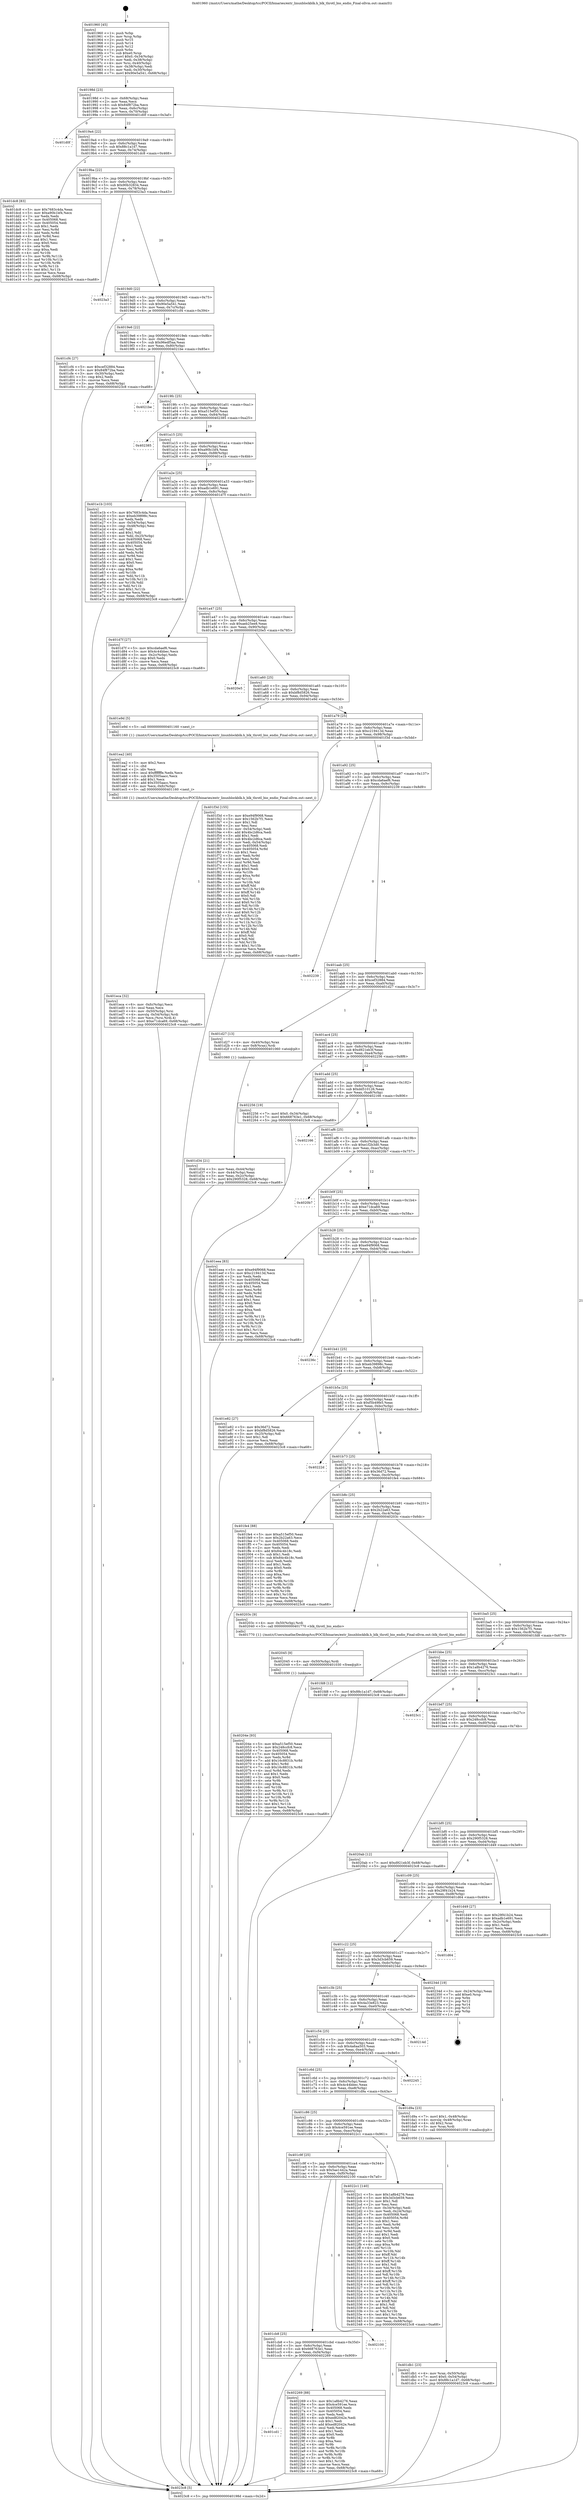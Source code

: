 digraph "0x401960" {
  label = "0x401960 (/mnt/c/Users/mathe/Desktop/tcc/POCII/binaries/extr_linuxblockblk.h_blk_throtl_bio_endio_Final-ollvm.out::main(0))"
  labelloc = "t"
  node[shape=record]

  Entry [label="",width=0.3,height=0.3,shape=circle,fillcolor=black,style=filled]
  "0x40198d" [label="{
     0x40198d [23]\l
     | [instrs]\l
     &nbsp;&nbsp;0x40198d \<+3\>: mov -0x68(%rbp),%eax\l
     &nbsp;&nbsp;0x401990 \<+2\>: mov %eax,%ecx\l
     &nbsp;&nbsp;0x401992 \<+6\>: sub $0x84f872ba,%ecx\l
     &nbsp;&nbsp;0x401998 \<+3\>: mov %eax,-0x6c(%rbp)\l
     &nbsp;&nbsp;0x40199b \<+3\>: mov %ecx,-0x70(%rbp)\l
     &nbsp;&nbsp;0x40199e \<+6\>: je 0000000000401d0f \<main+0x3af\>\l
  }"]
  "0x401d0f" [label="{
     0x401d0f\l
  }", style=dashed]
  "0x4019a4" [label="{
     0x4019a4 [22]\l
     | [instrs]\l
     &nbsp;&nbsp;0x4019a4 \<+5\>: jmp 00000000004019a9 \<main+0x49\>\l
     &nbsp;&nbsp;0x4019a9 \<+3\>: mov -0x6c(%rbp),%eax\l
     &nbsp;&nbsp;0x4019ac \<+5\>: sub $0x88c1a1d7,%eax\l
     &nbsp;&nbsp;0x4019b1 \<+3\>: mov %eax,-0x74(%rbp)\l
     &nbsp;&nbsp;0x4019b4 \<+6\>: je 0000000000401dc8 \<main+0x468\>\l
  }"]
  Exit [label="",width=0.3,height=0.3,shape=circle,fillcolor=black,style=filled,peripheries=2]
  "0x401dc8" [label="{
     0x401dc8 [83]\l
     | [instrs]\l
     &nbsp;&nbsp;0x401dc8 \<+5\>: mov $0x7683c4da,%eax\l
     &nbsp;&nbsp;0x401dcd \<+5\>: mov $0xa90b1bf4,%ecx\l
     &nbsp;&nbsp;0x401dd2 \<+2\>: xor %edx,%edx\l
     &nbsp;&nbsp;0x401dd4 \<+7\>: mov 0x405068,%esi\l
     &nbsp;&nbsp;0x401ddb \<+7\>: mov 0x405054,%edi\l
     &nbsp;&nbsp;0x401de2 \<+3\>: sub $0x1,%edx\l
     &nbsp;&nbsp;0x401de5 \<+3\>: mov %esi,%r8d\l
     &nbsp;&nbsp;0x401de8 \<+3\>: add %edx,%r8d\l
     &nbsp;&nbsp;0x401deb \<+4\>: imul %r8d,%esi\l
     &nbsp;&nbsp;0x401def \<+3\>: and $0x1,%esi\l
     &nbsp;&nbsp;0x401df2 \<+3\>: cmp $0x0,%esi\l
     &nbsp;&nbsp;0x401df5 \<+4\>: sete %r9b\l
     &nbsp;&nbsp;0x401df9 \<+3\>: cmp $0xa,%edi\l
     &nbsp;&nbsp;0x401dfc \<+4\>: setl %r10b\l
     &nbsp;&nbsp;0x401e00 \<+3\>: mov %r9b,%r11b\l
     &nbsp;&nbsp;0x401e03 \<+3\>: and %r10b,%r11b\l
     &nbsp;&nbsp;0x401e06 \<+3\>: xor %r10b,%r9b\l
     &nbsp;&nbsp;0x401e09 \<+3\>: or %r9b,%r11b\l
     &nbsp;&nbsp;0x401e0c \<+4\>: test $0x1,%r11b\l
     &nbsp;&nbsp;0x401e10 \<+3\>: cmovne %ecx,%eax\l
     &nbsp;&nbsp;0x401e13 \<+3\>: mov %eax,-0x68(%rbp)\l
     &nbsp;&nbsp;0x401e16 \<+5\>: jmp 00000000004023c8 \<main+0xa68\>\l
  }"]
  "0x4019ba" [label="{
     0x4019ba [22]\l
     | [instrs]\l
     &nbsp;&nbsp;0x4019ba \<+5\>: jmp 00000000004019bf \<main+0x5f\>\l
     &nbsp;&nbsp;0x4019bf \<+3\>: mov -0x6c(%rbp),%eax\l
     &nbsp;&nbsp;0x4019c2 \<+5\>: sub $0x90b32834,%eax\l
     &nbsp;&nbsp;0x4019c7 \<+3\>: mov %eax,-0x78(%rbp)\l
     &nbsp;&nbsp;0x4019ca \<+6\>: je 00000000004023a3 \<main+0xa43\>\l
  }"]
  "0x401cd1" [label="{
     0x401cd1\l
  }", style=dashed]
  "0x4023a3" [label="{
     0x4023a3\l
  }", style=dashed]
  "0x4019d0" [label="{
     0x4019d0 [22]\l
     | [instrs]\l
     &nbsp;&nbsp;0x4019d0 \<+5\>: jmp 00000000004019d5 \<main+0x75\>\l
     &nbsp;&nbsp;0x4019d5 \<+3\>: mov -0x6c(%rbp),%eax\l
     &nbsp;&nbsp;0x4019d8 \<+5\>: sub $0x90e5a541,%eax\l
     &nbsp;&nbsp;0x4019dd \<+3\>: mov %eax,-0x7c(%rbp)\l
     &nbsp;&nbsp;0x4019e0 \<+6\>: je 0000000000401cf4 \<main+0x394\>\l
  }"]
  "0x402269" [label="{
     0x402269 [88]\l
     | [instrs]\l
     &nbsp;&nbsp;0x402269 \<+5\>: mov $0x1a8b4276,%eax\l
     &nbsp;&nbsp;0x40226e \<+5\>: mov $0x4ce591ee,%ecx\l
     &nbsp;&nbsp;0x402273 \<+7\>: mov 0x405068,%edx\l
     &nbsp;&nbsp;0x40227a \<+7\>: mov 0x405054,%esi\l
     &nbsp;&nbsp;0x402281 \<+2\>: mov %edx,%edi\l
     &nbsp;&nbsp;0x402283 \<+6\>: sub $0xed82042e,%edi\l
     &nbsp;&nbsp;0x402289 \<+3\>: sub $0x1,%edi\l
     &nbsp;&nbsp;0x40228c \<+6\>: add $0xed82042e,%edi\l
     &nbsp;&nbsp;0x402292 \<+3\>: imul %edi,%edx\l
     &nbsp;&nbsp;0x402295 \<+3\>: and $0x1,%edx\l
     &nbsp;&nbsp;0x402298 \<+3\>: cmp $0x0,%edx\l
     &nbsp;&nbsp;0x40229b \<+4\>: sete %r8b\l
     &nbsp;&nbsp;0x40229f \<+3\>: cmp $0xa,%esi\l
     &nbsp;&nbsp;0x4022a2 \<+4\>: setl %r9b\l
     &nbsp;&nbsp;0x4022a6 \<+3\>: mov %r8b,%r10b\l
     &nbsp;&nbsp;0x4022a9 \<+3\>: and %r9b,%r10b\l
     &nbsp;&nbsp;0x4022ac \<+3\>: xor %r9b,%r8b\l
     &nbsp;&nbsp;0x4022af \<+3\>: or %r8b,%r10b\l
     &nbsp;&nbsp;0x4022b2 \<+4\>: test $0x1,%r10b\l
     &nbsp;&nbsp;0x4022b6 \<+3\>: cmovne %ecx,%eax\l
     &nbsp;&nbsp;0x4022b9 \<+3\>: mov %eax,-0x68(%rbp)\l
     &nbsp;&nbsp;0x4022bc \<+5\>: jmp 00000000004023c8 \<main+0xa68\>\l
  }"]
  "0x401cf4" [label="{
     0x401cf4 [27]\l
     | [instrs]\l
     &nbsp;&nbsp;0x401cf4 \<+5\>: mov $0xcef32884,%eax\l
     &nbsp;&nbsp;0x401cf9 \<+5\>: mov $0x84f872ba,%ecx\l
     &nbsp;&nbsp;0x401cfe \<+3\>: mov -0x30(%rbp),%edx\l
     &nbsp;&nbsp;0x401d01 \<+3\>: cmp $0x2,%edx\l
     &nbsp;&nbsp;0x401d04 \<+3\>: cmovne %ecx,%eax\l
     &nbsp;&nbsp;0x401d07 \<+3\>: mov %eax,-0x68(%rbp)\l
     &nbsp;&nbsp;0x401d0a \<+5\>: jmp 00000000004023c8 \<main+0xa68\>\l
  }"]
  "0x4019e6" [label="{
     0x4019e6 [22]\l
     | [instrs]\l
     &nbsp;&nbsp;0x4019e6 \<+5\>: jmp 00000000004019eb \<main+0x8b\>\l
     &nbsp;&nbsp;0x4019eb \<+3\>: mov -0x6c(%rbp),%eax\l
     &nbsp;&nbsp;0x4019ee \<+5\>: sub $0x96edf5aa,%eax\l
     &nbsp;&nbsp;0x4019f3 \<+3\>: mov %eax,-0x80(%rbp)\l
     &nbsp;&nbsp;0x4019f6 \<+6\>: je 00000000004021be \<main+0x85e\>\l
  }"]
  "0x4023c8" [label="{
     0x4023c8 [5]\l
     | [instrs]\l
     &nbsp;&nbsp;0x4023c8 \<+5\>: jmp 000000000040198d \<main+0x2d\>\l
  }"]
  "0x401960" [label="{
     0x401960 [45]\l
     | [instrs]\l
     &nbsp;&nbsp;0x401960 \<+1\>: push %rbp\l
     &nbsp;&nbsp;0x401961 \<+3\>: mov %rsp,%rbp\l
     &nbsp;&nbsp;0x401964 \<+2\>: push %r15\l
     &nbsp;&nbsp;0x401966 \<+2\>: push %r14\l
     &nbsp;&nbsp;0x401968 \<+2\>: push %r12\l
     &nbsp;&nbsp;0x40196a \<+1\>: push %rbx\l
     &nbsp;&nbsp;0x40196b \<+7\>: sub $0xe0,%rsp\l
     &nbsp;&nbsp;0x401972 \<+7\>: movl $0x0,-0x34(%rbp)\l
     &nbsp;&nbsp;0x401979 \<+3\>: mov %edi,-0x38(%rbp)\l
     &nbsp;&nbsp;0x40197c \<+4\>: mov %rsi,-0x40(%rbp)\l
     &nbsp;&nbsp;0x401980 \<+3\>: mov -0x38(%rbp),%edi\l
     &nbsp;&nbsp;0x401983 \<+3\>: mov %edi,-0x30(%rbp)\l
     &nbsp;&nbsp;0x401986 \<+7\>: movl $0x90e5a541,-0x68(%rbp)\l
  }"]
  "0x401cb8" [label="{
     0x401cb8 [25]\l
     | [instrs]\l
     &nbsp;&nbsp;0x401cb8 \<+5\>: jmp 0000000000401cbd \<main+0x35d\>\l
     &nbsp;&nbsp;0x401cbd \<+3\>: mov -0x6c(%rbp),%eax\l
     &nbsp;&nbsp;0x401cc0 \<+5\>: sub $0x668763e1,%eax\l
     &nbsp;&nbsp;0x401cc5 \<+6\>: mov %eax,-0xf4(%rbp)\l
     &nbsp;&nbsp;0x401ccb \<+6\>: je 0000000000402269 \<main+0x909\>\l
  }"]
  "0x4021be" [label="{
     0x4021be\l
  }", style=dashed]
  "0x4019fc" [label="{
     0x4019fc [25]\l
     | [instrs]\l
     &nbsp;&nbsp;0x4019fc \<+5\>: jmp 0000000000401a01 \<main+0xa1\>\l
     &nbsp;&nbsp;0x401a01 \<+3\>: mov -0x6c(%rbp),%eax\l
     &nbsp;&nbsp;0x401a04 \<+5\>: sub $0xa515ef50,%eax\l
     &nbsp;&nbsp;0x401a09 \<+6\>: mov %eax,-0x84(%rbp)\l
     &nbsp;&nbsp;0x401a0f \<+6\>: je 0000000000402385 \<main+0xa25\>\l
  }"]
  "0x402100" [label="{
     0x402100\l
  }", style=dashed]
  "0x402385" [label="{
     0x402385\l
  }", style=dashed]
  "0x401a15" [label="{
     0x401a15 [25]\l
     | [instrs]\l
     &nbsp;&nbsp;0x401a15 \<+5\>: jmp 0000000000401a1a \<main+0xba\>\l
     &nbsp;&nbsp;0x401a1a \<+3\>: mov -0x6c(%rbp),%eax\l
     &nbsp;&nbsp;0x401a1d \<+5\>: sub $0xa90b1bf4,%eax\l
     &nbsp;&nbsp;0x401a22 \<+6\>: mov %eax,-0x88(%rbp)\l
     &nbsp;&nbsp;0x401a28 \<+6\>: je 0000000000401e1b \<main+0x4bb\>\l
  }"]
  "0x401c9f" [label="{
     0x401c9f [25]\l
     | [instrs]\l
     &nbsp;&nbsp;0x401c9f \<+5\>: jmp 0000000000401ca4 \<main+0x344\>\l
     &nbsp;&nbsp;0x401ca4 \<+3\>: mov -0x6c(%rbp),%eax\l
     &nbsp;&nbsp;0x401ca7 \<+5\>: sub $0x5ae1442a,%eax\l
     &nbsp;&nbsp;0x401cac \<+6\>: mov %eax,-0xf0(%rbp)\l
     &nbsp;&nbsp;0x401cb2 \<+6\>: je 0000000000402100 \<main+0x7a0\>\l
  }"]
  "0x401e1b" [label="{
     0x401e1b [103]\l
     | [instrs]\l
     &nbsp;&nbsp;0x401e1b \<+5\>: mov $0x7683c4da,%eax\l
     &nbsp;&nbsp;0x401e20 \<+5\>: mov $0xeb39898c,%ecx\l
     &nbsp;&nbsp;0x401e25 \<+2\>: xor %edx,%edx\l
     &nbsp;&nbsp;0x401e27 \<+3\>: mov -0x54(%rbp),%esi\l
     &nbsp;&nbsp;0x401e2a \<+3\>: cmp -0x48(%rbp),%esi\l
     &nbsp;&nbsp;0x401e2d \<+4\>: setl %dil\l
     &nbsp;&nbsp;0x401e31 \<+4\>: and $0x1,%dil\l
     &nbsp;&nbsp;0x401e35 \<+4\>: mov %dil,-0x25(%rbp)\l
     &nbsp;&nbsp;0x401e39 \<+7\>: mov 0x405068,%esi\l
     &nbsp;&nbsp;0x401e40 \<+8\>: mov 0x405054,%r8d\l
     &nbsp;&nbsp;0x401e48 \<+3\>: sub $0x1,%edx\l
     &nbsp;&nbsp;0x401e4b \<+3\>: mov %esi,%r9d\l
     &nbsp;&nbsp;0x401e4e \<+3\>: add %edx,%r9d\l
     &nbsp;&nbsp;0x401e51 \<+4\>: imul %r9d,%esi\l
     &nbsp;&nbsp;0x401e55 \<+3\>: and $0x1,%esi\l
     &nbsp;&nbsp;0x401e58 \<+3\>: cmp $0x0,%esi\l
     &nbsp;&nbsp;0x401e5b \<+4\>: sete %dil\l
     &nbsp;&nbsp;0x401e5f \<+4\>: cmp $0xa,%r8d\l
     &nbsp;&nbsp;0x401e63 \<+4\>: setl %r10b\l
     &nbsp;&nbsp;0x401e67 \<+3\>: mov %dil,%r11b\l
     &nbsp;&nbsp;0x401e6a \<+3\>: and %r10b,%r11b\l
     &nbsp;&nbsp;0x401e6d \<+3\>: xor %r10b,%dil\l
     &nbsp;&nbsp;0x401e70 \<+3\>: or %dil,%r11b\l
     &nbsp;&nbsp;0x401e73 \<+4\>: test $0x1,%r11b\l
     &nbsp;&nbsp;0x401e77 \<+3\>: cmovne %ecx,%eax\l
     &nbsp;&nbsp;0x401e7a \<+3\>: mov %eax,-0x68(%rbp)\l
     &nbsp;&nbsp;0x401e7d \<+5\>: jmp 00000000004023c8 \<main+0xa68\>\l
  }"]
  "0x401a2e" [label="{
     0x401a2e [25]\l
     | [instrs]\l
     &nbsp;&nbsp;0x401a2e \<+5\>: jmp 0000000000401a33 \<main+0xd3\>\l
     &nbsp;&nbsp;0x401a33 \<+3\>: mov -0x6c(%rbp),%eax\l
     &nbsp;&nbsp;0x401a36 \<+5\>: sub $0xadb1e691,%eax\l
     &nbsp;&nbsp;0x401a3b \<+6\>: mov %eax,-0x8c(%rbp)\l
     &nbsp;&nbsp;0x401a41 \<+6\>: je 0000000000401d7f \<main+0x41f\>\l
  }"]
  "0x4022c1" [label="{
     0x4022c1 [140]\l
     | [instrs]\l
     &nbsp;&nbsp;0x4022c1 \<+5\>: mov $0x1a8b4276,%eax\l
     &nbsp;&nbsp;0x4022c6 \<+5\>: mov $0x3d3cb659,%ecx\l
     &nbsp;&nbsp;0x4022cb \<+2\>: mov $0x1,%dl\l
     &nbsp;&nbsp;0x4022cd \<+2\>: xor %esi,%esi\l
     &nbsp;&nbsp;0x4022cf \<+3\>: mov -0x34(%rbp),%edi\l
     &nbsp;&nbsp;0x4022d2 \<+3\>: mov %edi,-0x24(%rbp)\l
     &nbsp;&nbsp;0x4022d5 \<+7\>: mov 0x405068,%edi\l
     &nbsp;&nbsp;0x4022dc \<+8\>: mov 0x405054,%r8d\l
     &nbsp;&nbsp;0x4022e4 \<+3\>: sub $0x1,%esi\l
     &nbsp;&nbsp;0x4022e7 \<+3\>: mov %edi,%r9d\l
     &nbsp;&nbsp;0x4022ea \<+3\>: add %esi,%r9d\l
     &nbsp;&nbsp;0x4022ed \<+4\>: imul %r9d,%edi\l
     &nbsp;&nbsp;0x4022f1 \<+3\>: and $0x1,%edi\l
     &nbsp;&nbsp;0x4022f4 \<+3\>: cmp $0x0,%edi\l
     &nbsp;&nbsp;0x4022f7 \<+4\>: sete %r10b\l
     &nbsp;&nbsp;0x4022fb \<+4\>: cmp $0xa,%r8d\l
     &nbsp;&nbsp;0x4022ff \<+4\>: setl %r11b\l
     &nbsp;&nbsp;0x402303 \<+3\>: mov %r10b,%bl\l
     &nbsp;&nbsp;0x402306 \<+3\>: xor $0xff,%bl\l
     &nbsp;&nbsp;0x402309 \<+3\>: mov %r11b,%r14b\l
     &nbsp;&nbsp;0x40230c \<+4\>: xor $0xff,%r14b\l
     &nbsp;&nbsp;0x402310 \<+3\>: xor $0x1,%dl\l
     &nbsp;&nbsp;0x402313 \<+3\>: mov %bl,%r15b\l
     &nbsp;&nbsp;0x402316 \<+4\>: and $0xff,%r15b\l
     &nbsp;&nbsp;0x40231a \<+3\>: and %dl,%r10b\l
     &nbsp;&nbsp;0x40231d \<+3\>: mov %r14b,%r12b\l
     &nbsp;&nbsp;0x402320 \<+4\>: and $0xff,%r12b\l
     &nbsp;&nbsp;0x402324 \<+3\>: and %dl,%r11b\l
     &nbsp;&nbsp;0x402327 \<+3\>: or %r10b,%r15b\l
     &nbsp;&nbsp;0x40232a \<+3\>: or %r11b,%r12b\l
     &nbsp;&nbsp;0x40232d \<+3\>: xor %r12b,%r15b\l
     &nbsp;&nbsp;0x402330 \<+3\>: or %r14b,%bl\l
     &nbsp;&nbsp;0x402333 \<+3\>: xor $0xff,%bl\l
     &nbsp;&nbsp;0x402336 \<+3\>: or $0x1,%dl\l
     &nbsp;&nbsp;0x402339 \<+2\>: and %dl,%bl\l
     &nbsp;&nbsp;0x40233b \<+3\>: or %bl,%r15b\l
     &nbsp;&nbsp;0x40233e \<+4\>: test $0x1,%r15b\l
     &nbsp;&nbsp;0x402342 \<+3\>: cmovne %ecx,%eax\l
     &nbsp;&nbsp;0x402345 \<+3\>: mov %eax,-0x68(%rbp)\l
     &nbsp;&nbsp;0x402348 \<+5\>: jmp 00000000004023c8 \<main+0xa68\>\l
  }"]
  "0x401d7f" [label="{
     0x401d7f [27]\l
     | [instrs]\l
     &nbsp;&nbsp;0x401d7f \<+5\>: mov $0xcda6aef6,%eax\l
     &nbsp;&nbsp;0x401d84 \<+5\>: mov $0x4c44bbec,%ecx\l
     &nbsp;&nbsp;0x401d89 \<+3\>: mov -0x2c(%rbp),%edx\l
     &nbsp;&nbsp;0x401d8c \<+3\>: cmp $0x0,%edx\l
     &nbsp;&nbsp;0x401d8f \<+3\>: cmove %ecx,%eax\l
     &nbsp;&nbsp;0x401d92 \<+3\>: mov %eax,-0x68(%rbp)\l
     &nbsp;&nbsp;0x401d95 \<+5\>: jmp 00000000004023c8 \<main+0xa68\>\l
  }"]
  "0x401a47" [label="{
     0x401a47 [25]\l
     | [instrs]\l
     &nbsp;&nbsp;0x401a47 \<+5\>: jmp 0000000000401a4c \<main+0xec\>\l
     &nbsp;&nbsp;0x401a4c \<+3\>: mov -0x6c(%rbp),%eax\l
     &nbsp;&nbsp;0x401a4f \<+5\>: sub $0xaeb25ee8,%eax\l
     &nbsp;&nbsp;0x401a54 \<+6\>: mov %eax,-0x90(%rbp)\l
     &nbsp;&nbsp;0x401a5a \<+6\>: je 00000000004020e5 \<main+0x785\>\l
  }"]
  "0x40204e" [label="{
     0x40204e [93]\l
     | [instrs]\l
     &nbsp;&nbsp;0x40204e \<+5\>: mov $0xa515ef50,%eax\l
     &nbsp;&nbsp;0x402053 \<+5\>: mov $0x248ccfc8,%ecx\l
     &nbsp;&nbsp;0x402058 \<+7\>: mov 0x405068,%edx\l
     &nbsp;&nbsp;0x40205f \<+7\>: mov 0x405054,%esi\l
     &nbsp;&nbsp;0x402066 \<+3\>: mov %edx,%r8d\l
     &nbsp;&nbsp;0x402069 \<+7\>: add $0x16c8831b,%r8d\l
     &nbsp;&nbsp;0x402070 \<+4\>: sub $0x1,%r8d\l
     &nbsp;&nbsp;0x402074 \<+7\>: sub $0x16c8831b,%r8d\l
     &nbsp;&nbsp;0x40207b \<+4\>: imul %r8d,%edx\l
     &nbsp;&nbsp;0x40207f \<+3\>: and $0x1,%edx\l
     &nbsp;&nbsp;0x402082 \<+3\>: cmp $0x0,%edx\l
     &nbsp;&nbsp;0x402085 \<+4\>: sete %r9b\l
     &nbsp;&nbsp;0x402089 \<+3\>: cmp $0xa,%esi\l
     &nbsp;&nbsp;0x40208c \<+4\>: setl %r10b\l
     &nbsp;&nbsp;0x402090 \<+3\>: mov %r9b,%r11b\l
     &nbsp;&nbsp;0x402093 \<+3\>: and %r10b,%r11b\l
     &nbsp;&nbsp;0x402096 \<+3\>: xor %r10b,%r9b\l
     &nbsp;&nbsp;0x402099 \<+3\>: or %r9b,%r11b\l
     &nbsp;&nbsp;0x40209c \<+4\>: test $0x1,%r11b\l
     &nbsp;&nbsp;0x4020a0 \<+3\>: cmovne %ecx,%eax\l
     &nbsp;&nbsp;0x4020a3 \<+3\>: mov %eax,-0x68(%rbp)\l
     &nbsp;&nbsp;0x4020a6 \<+5\>: jmp 00000000004023c8 \<main+0xa68\>\l
  }"]
  "0x4020e5" [label="{
     0x4020e5\l
  }", style=dashed]
  "0x401a60" [label="{
     0x401a60 [25]\l
     | [instrs]\l
     &nbsp;&nbsp;0x401a60 \<+5\>: jmp 0000000000401a65 \<main+0x105\>\l
     &nbsp;&nbsp;0x401a65 \<+3\>: mov -0x6c(%rbp),%eax\l
     &nbsp;&nbsp;0x401a68 \<+5\>: sub $0xbf8d5826,%eax\l
     &nbsp;&nbsp;0x401a6d \<+6\>: mov %eax,-0x94(%rbp)\l
     &nbsp;&nbsp;0x401a73 \<+6\>: je 0000000000401e9d \<main+0x53d\>\l
  }"]
  "0x402045" [label="{
     0x402045 [9]\l
     | [instrs]\l
     &nbsp;&nbsp;0x402045 \<+4\>: mov -0x50(%rbp),%rdi\l
     &nbsp;&nbsp;0x402049 \<+5\>: call 0000000000401030 \<free@plt\>\l
     | [calls]\l
     &nbsp;&nbsp;0x401030 \{1\} (unknown)\l
  }"]
  "0x401e9d" [label="{
     0x401e9d [5]\l
     | [instrs]\l
     &nbsp;&nbsp;0x401e9d \<+5\>: call 0000000000401160 \<next_i\>\l
     | [calls]\l
     &nbsp;&nbsp;0x401160 \{1\} (/mnt/c/Users/mathe/Desktop/tcc/POCII/binaries/extr_linuxblockblk.h_blk_throtl_bio_endio_Final-ollvm.out::next_i)\l
  }"]
  "0x401a79" [label="{
     0x401a79 [25]\l
     | [instrs]\l
     &nbsp;&nbsp;0x401a79 \<+5\>: jmp 0000000000401a7e \<main+0x11e\>\l
     &nbsp;&nbsp;0x401a7e \<+3\>: mov -0x6c(%rbp),%eax\l
     &nbsp;&nbsp;0x401a81 \<+5\>: sub $0xc219413d,%eax\l
     &nbsp;&nbsp;0x401a86 \<+6\>: mov %eax,-0x98(%rbp)\l
     &nbsp;&nbsp;0x401a8c \<+6\>: je 0000000000401f3d \<main+0x5dd\>\l
  }"]
  "0x401eca" [label="{
     0x401eca [32]\l
     | [instrs]\l
     &nbsp;&nbsp;0x401eca \<+6\>: mov -0xfc(%rbp),%ecx\l
     &nbsp;&nbsp;0x401ed0 \<+3\>: imul %eax,%ecx\l
     &nbsp;&nbsp;0x401ed3 \<+4\>: mov -0x50(%rbp),%rsi\l
     &nbsp;&nbsp;0x401ed7 \<+4\>: movslq -0x54(%rbp),%rdi\l
     &nbsp;&nbsp;0x401edb \<+3\>: mov %ecx,(%rsi,%rdi,4)\l
     &nbsp;&nbsp;0x401ede \<+7\>: movl $0xe71dca69,-0x68(%rbp)\l
     &nbsp;&nbsp;0x401ee5 \<+5\>: jmp 00000000004023c8 \<main+0xa68\>\l
  }"]
  "0x401f3d" [label="{
     0x401f3d [155]\l
     | [instrs]\l
     &nbsp;&nbsp;0x401f3d \<+5\>: mov $0xe94f9068,%eax\l
     &nbsp;&nbsp;0x401f42 \<+5\>: mov $0x1562b7f1,%ecx\l
     &nbsp;&nbsp;0x401f47 \<+2\>: mov $0x1,%dl\l
     &nbsp;&nbsp;0x401f49 \<+2\>: xor %esi,%esi\l
     &nbsp;&nbsp;0x401f4b \<+3\>: mov -0x54(%rbp),%edi\l
     &nbsp;&nbsp;0x401f4e \<+6\>: add $0x4bc2d6ca,%edi\l
     &nbsp;&nbsp;0x401f54 \<+3\>: add $0x1,%edi\l
     &nbsp;&nbsp;0x401f57 \<+6\>: sub $0x4bc2d6ca,%edi\l
     &nbsp;&nbsp;0x401f5d \<+3\>: mov %edi,-0x54(%rbp)\l
     &nbsp;&nbsp;0x401f60 \<+7\>: mov 0x405068,%edi\l
     &nbsp;&nbsp;0x401f67 \<+8\>: mov 0x405054,%r8d\l
     &nbsp;&nbsp;0x401f6f \<+3\>: sub $0x1,%esi\l
     &nbsp;&nbsp;0x401f72 \<+3\>: mov %edi,%r9d\l
     &nbsp;&nbsp;0x401f75 \<+3\>: add %esi,%r9d\l
     &nbsp;&nbsp;0x401f78 \<+4\>: imul %r9d,%edi\l
     &nbsp;&nbsp;0x401f7c \<+3\>: and $0x1,%edi\l
     &nbsp;&nbsp;0x401f7f \<+3\>: cmp $0x0,%edi\l
     &nbsp;&nbsp;0x401f82 \<+4\>: sete %r10b\l
     &nbsp;&nbsp;0x401f86 \<+4\>: cmp $0xa,%r8d\l
     &nbsp;&nbsp;0x401f8a \<+4\>: setl %r11b\l
     &nbsp;&nbsp;0x401f8e \<+3\>: mov %r10b,%bl\l
     &nbsp;&nbsp;0x401f91 \<+3\>: xor $0xff,%bl\l
     &nbsp;&nbsp;0x401f94 \<+3\>: mov %r11b,%r14b\l
     &nbsp;&nbsp;0x401f97 \<+4\>: xor $0xff,%r14b\l
     &nbsp;&nbsp;0x401f9b \<+3\>: xor $0x0,%dl\l
     &nbsp;&nbsp;0x401f9e \<+3\>: mov %bl,%r15b\l
     &nbsp;&nbsp;0x401fa1 \<+4\>: and $0x0,%r15b\l
     &nbsp;&nbsp;0x401fa5 \<+3\>: and %dl,%r10b\l
     &nbsp;&nbsp;0x401fa8 \<+3\>: mov %r14b,%r12b\l
     &nbsp;&nbsp;0x401fab \<+4\>: and $0x0,%r12b\l
     &nbsp;&nbsp;0x401faf \<+3\>: and %dl,%r11b\l
     &nbsp;&nbsp;0x401fb2 \<+3\>: or %r10b,%r15b\l
     &nbsp;&nbsp;0x401fb5 \<+3\>: or %r11b,%r12b\l
     &nbsp;&nbsp;0x401fb8 \<+3\>: xor %r12b,%r15b\l
     &nbsp;&nbsp;0x401fbb \<+3\>: or %r14b,%bl\l
     &nbsp;&nbsp;0x401fbe \<+3\>: xor $0xff,%bl\l
     &nbsp;&nbsp;0x401fc1 \<+3\>: or $0x0,%dl\l
     &nbsp;&nbsp;0x401fc4 \<+2\>: and %dl,%bl\l
     &nbsp;&nbsp;0x401fc6 \<+3\>: or %bl,%r15b\l
     &nbsp;&nbsp;0x401fc9 \<+4\>: test $0x1,%r15b\l
     &nbsp;&nbsp;0x401fcd \<+3\>: cmovne %ecx,%eax\l
     &nbsp;&nbsp;0x401fd0 \<+3\>: mov %eax,-0x68(%rbp)\l
     &nbsp;&nbsp;0x401fd3 \<+5\>: jmp 00000000004023c8 \<main+0xa68\>\l
  }"]
  "0x401a92" [label="{
     0x401a92 [25]\l
     | [instrs]\l
     &nbsp;&nbsp;0x401a92 \<+5\>: jmp 0000000000401a97 \<main+0x137\>\l
     &nbsp;&nbsp;0x401a97 \<+3\>: mov -0x6c(%rbp),%eax\l
     &nbsp;&nbsp;0x401a9a \<+5\>: sub $0xcda6aef6,%eax\l
     &nbsp;&nbsp;0x401a9f \<+6\>: mov %eax,-0x9c(%rbp)\l
     &nbsp;&nbsp;0x401aa5 \<+6\>: je 0000000000402239 \<main+0x8d9\>\l
  }"]
  "0x401ea2" [label="{
     0x401ea2 [40]\l
     | [instrs]\l
     &nbsp;&nbsp;0x401ea2 \<+5\>: mov $0x2,%ecx\l
     &nbsp;&nbsp;0x401ea7 \<+1\>: cltd\l
     &nbsp;&nbsp;0x401ea8 \<+2\>: idiv %ecx\l
     &nbsp;&nbsp;0x401eaa \<+6\>: imul $0xfffffffe,%edx,%ecx\l
     &nbsp;&nbsp;0x401eb0 \<+6\>: sub $0x3505aacc,%ecx\l
     &nbsp;&nbsp;0x401eb6 \<+3\>: add $0x1,%ecx\l
     &nbsp;&nbsp;0x401eb9 \<+6\>: add $0x3505aacc,%ecx\l
     &nbsp;&nbsp;0x401ebf \<+6\>: mov %ecx,-0xfc(%rbp)\l
     &nbsp;&nbsp;0x401ec5 \<+5\>: call 0000000000401160 \<next_i\>\l
     | [calls]\l
     &nbsp;&nbsp;0x401160 \{1\} (/mnt/c/Users/mathe/Desktop/tcc/POCII/binaries/extr_linuxblockblk.h_blk_throtl_bio_endio_Final-ollvm.out::next_i)\l
  }"]
  "0x402239" [label="{
     0x402239\l
  }", style=dashed]
  "0x401aab" [label="{
     0x401aab [25]\l
     | [instrs]\l
     &nbsp;&nbsp;0x401aab \<+5\>: jmp 0000000000401ab0 \<main+0x150\>\l
     &nbsp;&nbsp;0x401ab0 \<+3\>: mov -0x6c(%rbp),%eax\l
     &nbsp;&nbsp;0x401ab3 \<+5\>: sub $0xcef32884,%eax\l
     &nbsp;&nbsp;0x401ab8 \<+6\>: mov %eax,-0xa0(%rbp)\l
     &nbsp;&nbsp;0x401abe \<+6\>: je 0000000000401d27 \<main+0x3c7\>\l
  }"]
  "0x401db1" [label="{
     0x401db1 [23]\l
     | [instrs]\l
     &nbsp;&nbsp;0x401db1 \<+4\>: mov %rax,-0x50(%rbp)\l
     &nbsp;&nbsp;0x401db5 \<+7\>: movl $0x0,-0x54(%rbp)\l
     &nbsp;&nbsp;0x401dbc \<+7\>: movl $0x88c1a1d7,-0x68(%rbp)\l
     &nbsp;&nbsp;0x401dc3 \<+5\>: jmp 00000000004023c8 \<main+0xa68\>\l
  }"]
  "0x401d27" [label="{
     0x401d27 [13]\l
     | [instrs]\l
     &nbsp;&nbsp;0x401d27 \<+4\>: mov -0x40(%rbp),%rax\l
     &nbsp;&nbsp;0x401d2b \<+4\>: mov 0x8(%rax),%rdi\l
     &nbsp;&nbsp;0x401d2f \<+5\>: call 0000000000401060 \<atoi@plt\>\l
     | [calls]\l
     &nbsp;&nbsp;0x401060 \{1\} (unknown)\l
  }"]
  "0x401ac4" [label="{
     0x401ac4 [25]\l
     | [instrs]\l
     &nbsp;&nbsp;0x401ac4 \<+5\>: jmp 0000000000401ac9 \<main+0x169\>\l
     &nbsp;&nbsp;0x401ac9 \<+3\>: mov -0x6c(%rbp),%eax\l
     &nbsp;&nbsp;0x401acc \<+5\>: sub $0xd921eb3f,%eax\l
     &nbsp;&nbsp;0x401ad1 \<+6\>: mov %eax,-0xa4(%rbp)\l
     &nbsp;&nbsp;0x401ad7 \<+6\>: je 0000000000402256 \<main+0x8f6\>\l
  }"]
  "0x401d34" [label="{
     0x401d34 [21]\l
     | [instrs]\l
     &nbsp;&nbsp;0x401d34 \<+3\>: mov %eax,-0x44(%rbp)\l
     &nbsp;&nbsp;0x401d37 \<+3\>: mov -0x44(%rbp),%eax\l
     &nbsp;&nbsp;0x401d3a \<+3\>: mov %eax,-0x2c(%rbp)\l
     &nbsp;&nbsp;0x401d3d \<+7\>: movl $0x290f5328,-0x68(%rbp)\l
     &nbsp;&nbsp;0x401d44 \<+5\>: jmp 00000000004023c8 \<main+0xa68\>\l
  }"]
  "0x401c86" [label="{
     0x401c86 [25]\l
     | [instrs]\l
     &nbsp;&nbsp;0x401c86 \<+5\>: jmp 0000000000401c8b \<main+0x32b\>\l
     &nbsp;&nbsp;0x401c8b \<+3\>: mov -0x6c(%rbp),%eax\l
     &nbsp;&nbsp;0x401c8e \<+5\>: sub $0x4ce591ee,%eax\l
     &nbsp;&nbsp;0x401c93 \<+6\>: mov %eax,-0xec(%rbp)\l
     &nbsp;&nbsp;0x401c99 \<+6\>: je 00000000004022c1 \<main+0x961\>\l
  }"]
  "0x402256" [label="{
     0x402256 [19]\l
     | [instrs]\l
     &nbsp;&nbsp;0x402256 \<+7\>: movl $0x0,-0x34(%rbp)\l
     &nbsp;&nbsp;0x40225d \<+7\>: movl $0x668763e1,-0x68(%rbp)\l
     &nbsp;&nbsp;0x402264 \<+5\>: jmp 00000000004023c8 \<main+0xa68\>\l
  }"]
  "0x401add" [label="{
     0x401add [25]\l
     | [instrs]\l
     &nbsp;&nbsp;0x401add \<+5\>: jmp 0000000000401ae2 \<main+0x182\>\l
     &nbsp;&nbsp;0x401ae2 \<+3\>: mov -0x6c(%rbp),%eax\l
     &nbsp;&nbsp;0x401ae5 \<+5\>: sub $0xdd510126,%eax\l
     &nbsp;&nbsp;0x401aea \<+6\>: mov %eax,-0xa8(%rbp)\l
     &nbsp;&nbsp;0x401af0 \<+6\>: je 0000000000402166 \<main+0x806\>\l
  }"]
  "0x401d9a" [label="{
     0x401d9a [23]\l
     | [instrs]\l
     &nbsp;&nbsp;0x401d9a \<+7\>: movl $0x1,-0x48(%rbp)\l
     &nbsp;&nbsp;0x401da1 \<+4\>: movslq -0x48(%rbp),%rax\l
     &nbsp;&nbsp;0x401da5 \<+4\>: shl $0x2,%rax\l
     &nbsp;&nbsp;0x401da9 \<+3\>: mov %rax,%rdi\l
     &nbsp;&nbsp;0x401dac \<+5\>: call 0000000000401050 \<malloc@plt\>\l
     | [calls]\l
     &nbsp;&nbsp;0x401050 \{1\} (unknown)\l
  }"]
  "0x402166" [label="{
     0x402166\l
  }", style=dashed]
  "0x401af6" [label="{
     0x401af6 [25]\l
     | [instrs]\l
     &nbsp;&nbsp;0x401af6 \<+5\>: jmp 0000000000401afb \<main+0x19b\>\l
     &nbsp;&nbsp;0x401afb \<+3\>: mov -0x6c(%rbp),%eax\l
     &nbsp;&nbsp;0x401afe \<+5\>: sub $0xe1f2b3d0,%eax\l
     &nbsp;&nbsp;0x401b03 \<+6\>: mov %eax,-0xac(%rbp)\l
     &nbsp;&nbsp;0x401b09 \<+6\>: je 00000000004020b7 \<main+0x757\>\l
  }"]
  "0x401c6d" [label="{
     0x401c6d [25]\l
     | [instrs]\l
     &nbsp;&nbsp;0x401c6d \<+5\>: jmp 0000000000401c72 \<main+0x312\>\l
     &nbsp;&nbsp;0x401c72 \<+3\>: mov -0x6c(%rbp),%eax\l
     &nbsp;&nbsp;0x401c75 \<+5\>: sub $0x4c44bbec,%eax\l
     &nbsp;&nbsp;0x401c7a \<+6\>: mov %eax,-0xe8(%rbp)\l
     &nbsp;&nbsp;0x401c80 \<+6\>: je 0000000000401d9a \<main+0x43a\>\l
  }"]
  "0x4020b7" [label="{
     0x4020b7\l
  }", style=dashed]
  "0x401b0f" [label="{
     0x401b0f [25]\l
     | [instrs]\l
     &nbsp;&nbsp;0x401b0f \<+5\>: jmp 0000000000401b14 \<main+0x1b4\>\l
     &nbsp;&nbsp;0x401b14 \<+3\>: mov -0x6c(%rbp),%eax\l
     &nbsp;&nbsp;0x401b17 \<+5\>: sub $0xe71dca69,%eax\l
     &nbsp;&nbsp;0x401b1c \<+6\>: mov %eax,-0xb0(%rbp)\l
     &nbsp;&nbsp;0x401b22 \<+6\>: je 0000000000401eea \<main+0x58a\>\l
  }"]
  "0x402245" [label="{
     0x402245\l
  }", style=dashed]
  "0x401eea" [label="{
     0x401eea [83]\l
     | [instrs]\l
     &nbsp;&nbsp;0x401eea \<+5\>: mov $0xe94f9068,%eax\l
     &nbsp;&nbsp;0x401eef \<+5\>: mov $0xc219413d,%ecx\l
     &nbsp;&nbsp;0x401ef4 \<+2\>: xor %edx,%edx\l
     &nbsp;&nbsp;0x401ef6 \<+7\>: mov 0x405068,%esi\l
     &nbsp;&nbsp;0x401efd \<+7\>: mov 0x405054,%edi\l
     &nbsp;&nbsp;0x401f04 \<+3\>: sub $0x1,%edx\l
     &nbsp;&nbsp;0x401f07 \<+3\>: mov %esi,%r8d\l
     &nbsp;&nbsp;0x401f0a \<+3\>: add %edx,%r8d\l
     &nbsp;&nbsp;0x401f0d \<+4\>: imul %r8d,%esi\l
     &nbsp;&nbsp;0x401f11 \<+3\>: and $0x1,%esi\l
     &nbsp;&nbsp;0x401f14 \<+3\>: cmp $0x0,%esi\l
     &nbsp;&nbsp;0x401f17 \<+4\>: sete %r9b\l
     &nbsp;&nbsp;0x401f1b \<+3\>: cmp $0xa,%edi\l
     &nbsp;&nbsp;0x401f1e \<+4\>: setl %r10b\l
     &nbsp;&nbsp;0x401f22 \<+3\>: mov %r9b,%r11b\l
     &nbsp;&nbsp;0x401f25 \<+3\>: and %r10b,%r11b\l
     &nbsp;&nbsp;0x401f28 \<+3\>: xor %r10b,%r9b\l
     &nbsp;&nbsp;0x401f2b \<+3\>: or %r9b,%r11b\l
     &nbsp;&nbsp;0x401f2e \<+4\>: test $0x1,%r11b\l
     &nbsp;&nbsp;0x401f32 \<+3\>: cmovne %ecx,%eax\l
     &nbsp;&nbsp;0x401f35 \<+3\>: mov %eax,-0x68(%rbp)\l
     &nbsp;&nbsp;0x401f38 \<+5\>: jmp 00000000004023c8 \<main+0xa68\>\l
  }"]
  "0x401b28" [label="{
     0x401b28 [25]\l
     | [instrs]\l
     &nbsp;&nbsp;0x401b28 \<+5\>: jmp 0000000000401b2d \<main+0x1cd\>\l
     &nbsp;&nbsp;0x401b2d \<+3\>: mov -0x6c(%rbp),%eax\l
     &nbsp;&nbsp;0x401b30 \<+5\>: sub $0xe94f9068,%eax\l
     &nbsp;&nbsp;0x401b35 \<+6\>: mov %eax,-0xb4(%rbp)\l
     &nbsp;&nbsp;0x401b3b \<+6\>: je 000000000040236c \<main+0xa0c\>\l
  }"]
  "0x401c54" [label="{
     0x401c54 [25]\l
     | [instrs]\l
     &nbsp;&nbsp;0x401c54 \<+5\>: jmp 0000000000401c59 \<main+0x2f9\>\l
     &nbsp;&nbsp;0x401c59 \<+3\>: mov -0x6c(%rbp),%eax\l
     &nbsp;&nbsp;0x401c5c \<+5\>: sub $0x4a6aa503,%eax\l
     &nbsp;&nbsp;0x401c61 \<+6\>: mov %eax,-0xe4(%rbp)\l
     &nbsp;&nbsp;0x401c67 \<+6\>: je 0000000000402245 \<main+0x8e5\>\l
  }"]
  "0x40236c" [label="{
     0x40236c\l
  }", style=dashed]
  "0x401b41" [label="{
     0x401b41 [25]\l
     | [instrs]\l
     &nbsp;&nbsp;0x401b41 \<+5\>: jmp 0000000000401b46 \<main+0x1e6\>\l
     &nbsp;&nbsp;0x401b46 \<+3\>: mov -0x6c(%rbp),%eax\l
     &nbsp;&nbsp;0x401b49 \<+5\>: sub $0xeb39898c,%eax\l
     &nbsp;&nbsp;0x401b4e \<+6\>: mov %eax,-0xb8(%rbp)\l
     &nbsp;&nbsp;0x401b54 \<+6\>: je 0000000000401e82 \<main+0x522\>\l
  }"]
  "0x40214d" [label="{
     0x40214d\l
  }", style=dashed]
  "0x401e82" [label="{
     0x401e82 [27]\l
     | [instrs]\l
     &nbsp;&nbsp;0x401e82 \<+5\>: mov $0x36d72,%eax\l
     &nbsp;&nbsp;0x401e87 \<+5\>: mov $0xbf8d5826,%ecx\l
     &nbsp;&nbsp;0x401e8c \<+3\>: mov -0x25(%rbp),%dl\l
     &nbsp;&nbsp;0x401e8f \<+3\>: test $0x1,%dl\l
     &nbsp;&nbsp;0x401e92 \<+3\>: cmovne %ecx,%eax\l
     &nbsp;&nbsp;0x401e95 \<+3\>: mov %eax,-0x68(%rbp)\l
     &nbsp;&nbsp;0x401e98 \<+5\>: jmp 00000000004023c8 \<main+0xa68\>\l
  }"]
  "0x401b5a" [label="{
     0x401b5a [25]\l
     | [instrs]\l
     &nbsp;&nbsp;0x401b5a \<+5\>: jmp 0000000000401b5f \<main+0x1ff\>\l
     &nbsp;&nbsp;0x401b5f \<+3\>: mov -0x6c(%rbp),%eax\l
     &nbsp;&nbsp;0x401b62 \<+5\>: sub $0xf5b49fe5,%eax\l
     &nbsp;&nbsp;0x401b67 \<+6\>: mov %eax,-0xbc(%rbp)\l
     &nbsp;&nbsp;0x401b6d \<+6\>: je 000000000040222d \<main+0x8cd\>\l
  }"]
  "0x401c3b" [label="{
     0x401c3b [25]\l
     | [instrs]\l
     &nbsp;&nbsp;0x401c3b \<+5\>: jmp 0000000000401c40 \<main+0x2e0\>\l
     &nbsp;&nbsp;0x401c40 \<+3\>: mov -0x6c(%rbp),%eax\l
     &nbsp;&nbsp;0x401c43 \<+5\>: sub $0x4a33e823,%eax\l
     &nbsp;&nbsp;0x401c48 \<+6\>: mov %eax,-0xe0(%rbp)\l
     &nbsp;&nbsp;0x401c4e \<+6\>: je 000000000040214d \<main+0x7ed\>\l
  }"]
  "0x40222d" [label="{
     0x40222d\l
  }", style=dashed]
  "0x401b73" [label="{
     0x401b73 [25]\l
     | [instrs]\l
     &nbsp;&nbsp;0x401b73 \<+5\>: jmp 0000000000401b78 \<main+0x218\>\l
     &nbsp;&nbsp;0x401b78 \<+3\>: mov -0x6c(%rbp),%eax\l
     &nbsp;&nbsp;0x401b7b \<+5\>: sub $0x36d72,%eax\l
     &nbsp;&nbsp;0x401b80 \<+6\>: mov %eax,-0xc0(%rbp)\l
     &nbsp;&nbsp;0x401b86 \<+6\>: je 0000000000401fe4 \<main+0x684\>\l
  }"]
  "0x40234d" [label="{
     0x40234d [19]\l
     | [instrs]\l
     &nbsp;&nbsp;0x40234d \<+3\>: mov -0x24(%rbp),%eax\l
     &nbsp;&nbsp;0x402350 \<+7\>: add $0xe0,%rsp\l
     &nbsp;&nbsp;0x402357 \<+1\>: pop %rbx\l
     &nbsp;&nbsp;0x402358 \<+2\>: pop %r12\l
     &nbsp;&nbsp;0x40235a \<+2\>: pop %r14\l
     &nbsp;&nbsp;0x40235c \<+2\>: pop %r15\l
     &nbsp;&nbsp;0x40235e \<+1\>: pop %rbp\l
     &nbsp;&nbsp;0x40235f \<+1\>: ret\l
  }"]
  "0x401fe4" [label="{
     0x401fe4 [88]\l
     | [instrs]\l
     &nbsp;&nbsp;0x401fe4 \<+5\>: mov $0xa515ef50,%eax\l
     &nbsp;&nbsp;0x401fe9 \<+5\>: mov $0x2b22a63,%ecx\l
     &nbsp;&nbsp;0x401fee \<+7\>: mov 0x405068,%edx\l
     &nbsp;&nbsp;0x401ff5 \<+7\>: mov 0x405054,%esi\l
     &nbsp;&nbsp;0x401ffc \<+2\>: mov %edx,%edi\l
     &nbsp;&nbsp;0x401ffe \<+6\>: add $0x84c4b18c,%edi\l
     &nbsp;&nbsp;0x402004 \<+3\>: sub $0x1,%edi\l
     &nbsp;&nbsp;0x402007 \<+6\>: sub $0x84c4b18c,%edi\l
     &nbsp;&nbsp;0x40200d \<+3\>: imul %edi,%edx\l
     &nbsp;&nbsp;0x402010 \<+3\>: and $0x1,%edx\l
     &nbsp;&nbsp;0x402013 \<+3\>: cmp $0x0,%edx\l
     &nbsp;&nbsp;0x402016 \<+4\>: sete %r8b\l
     &nbsp;&nbsp;0x40201a \<+3\>: cmp $0xa,%esi\l
     &nbsp;&nbsp;0x40201d \<+4\>: setl %r9b\l
     &nbsp;&nbsp;0x402021 \<+3\>: mov %r8b,%r10b\l
     &nbsp;&nbsp;0x402024 \<+3\>: and %r9b,%r10b\l
     &nbsp;&nbsp;0x402027 \<+3\>: xor %r9b,%r8b\l
     &nbsp;&nbsp;0x40202a \<+3\>: or %r8b,%r10b\l
     &nbsp;&nbsp;0x40202d \<+4\>: test $0x1,%r10b\l
     &nbsp;&nbsp;0x402031 \<+3\>: cmovne %ecx,%eax\l
     &nbsp;&nbsp;0x402034 \<+3\>: mov %eax,-0x68(%rbp)\l
     &nbsp;&nbsp;0x402037 \<+5\>: jmp 00000000004023c8 \<main+0xa68\>\l
  }"]
  "0x401b8c" [label="{
     0x401b8c [25]\l
     | [instrs]\l
     &nbsp;&nbsp;0x401b8c \<+5\>: jmp 0000000000401b91 \<main+0x231\>\l
     &nbsp;&nbsp;0x401b91 \<+3\>: mov -0x6c(%rbp),%eax\l
     &nbsp;&nbsp;0x401b94 \<+5\>: sub $0x2b22a63,%eax\l
     &nbsp;&nbsp;0x401b99 \<+6\>: mov %eax,-0xc4(%rbp)\l
     &nbsp;&nbsp;0x401b9f \<+6\>: je 000000000040203c \<main+0x6dc\>\l
  }"]
  "0x401c22" [label="{
     0x401c22 [25]\l
     | [instrs]\l
     &nbsp;&nbsp;0x401c22 \<+5\>: jmp 0000000000401c27 \<main+0x2c7\>\l
     &nbsp;&nbsp;0x401c27 \<+3\>: mov -0x6c(%rbp),%eax\l
     &nbsp;&nbsp;0x401c2a \<+5\>: sub $0x3d3cb659,%eax\l
     &nbsp;&nbsp;0x401c2f \<+6\>: mov %eax,-0xdc(%rbp)\l
     &nbsp;&nbsp;0x401c35 \<+6\>: je 000000000040234d \<main+0x9ed\>\l
  }"]
  "0x40203c" [label="{
     0x40203c [9]\l
     | [instrs]\l
     &nbsp;&nbsp;0x40203c \<+4\>: mov -0x50(%rbp),%rdi\l
     &nbsp;&nbsp;0x402040 \<+5\>: call 0000000000401770 \<blk_throtl_bio_endio\>\l
     | [calls]\l
     &nbsp;&nbsp;0x401770 \{1\} (/mnt/c/Users/mathe/Desktop/tcc/POCII/binaries/extr_linuxblockblk.h_blk_throtl_bio_endio_Final-ollvm.out::blk_throtl_bio_endio)\l
  }"]
  "0x401ba5" [label="{
     0x401ba5 [25]\l
     | [instrs]\l
     &nbsp;&nbsp;0x401ba5 \<+5\>: jmp 0000000000401baa \<main+0x24a\>\l
     &nbsp;&nbsp;0x401baa \<+3\>: mov -0x6c(%rbp),%eax\l
     &nbsp;&nbsp;0x401bad \<+5\>: sub $0x1562b7f1,%eax\l
     &nbsp;&nbsp;0x401bb2 \<+6\>: mov %eax,-0xc8(%rbp)\l
     &nbsp;&nbsp;0x401bb8 \<+6\>: je 0000000000401fd8 \<main+0x678\>\l
  }"]
  "0x401d64" [label="{
     0x401d64\l
  }", style=dashed]
  "0x401fd8" [label="{
     0x401fd8 [12]\l
     | [instrs]\l
     &nbsp;&nbsp;0x401fd8 \<+7\>: movl $0x88c1a1d7,-0x68(%rbp)\l
     &nbsp;&nbsp;0x401fdf \<+5\>: jmp 00000000004023c8 \<main+0xa68\>\l
  }"]
  "0x401bbe" [label="{
     0x401bbe [25]\l
     | [instrs]\l
     &nbsp;&nbsp;0x401bbe \<+5\>: jmp 0000000000401bc3 \<main+0x263\>\l
     &nbsp;&nbsp;0x401bc3 \<+3\>: mov -0x6c(%rbp),%eax\l
     &nbsp;&nbsp;0x401bc6 \<+5\>: sub $0x1a8b4276,%eax\l
     &nbsp;&nbsp;0x401bcb \<+6\>: mov %eax,-0xcc(%rbp)\l
     &nbsp;&nbsp;0x401bd1 \<+6\>: je 00000000004023c1 \<main+0xa61\>\l
  }"]
  "0x401c09" [label="{
     0x401c09 [25]\l
     | [instrs]\l
     &nbsp;&nbsp;0x401c09 \<+5\>: jmp 0000000000401c0e \<main+0x2ae\>\l
     &nbsp;&nbsp;0x401c0e \<+3\>: mov -0x6c(%rbp),%eax\l
     &nbsp;&nbsp;0x401c11 \<+5\>: sub $0x29f41b24,%eax\l
     &nbsp;&nbsp;0x401c16 \<+6\>: mov %eax,-0xd8(%rbp)\l
     &nbsp;&nbsp;0x401c1c \<+6\>: je 0000000000401d64 \<main+0x404\>\l
  }"]
  "0x4023c1" [label="{
     0x4023c1\l
  }", style=dashed]
  "0x401bd7" [label="{
     0x401bd7 [25]\l
     | [instrs]\l
     &nbsp;&nbsp;0x401bd7 \<+5\>: jmp 0000000000401bdc \<main+0x27c\>\l
     &nbsp;&nbsp;0x401bdc \<+3\>: mov -0x6c(%rbp),%eax\l
     &nbsp;&nbsp;0x401bdf \<+5\>: sub $0x248ccfc8,%eax\l
     &nbsp;&nbsp;0x401be4 \<+6\>: mov %eax,-0xd0(%rbp)\l
     &nbsp;&nbsp;0x401bea \<+6\>: je 00000000004020ab \<main+0x74b\>\l
  }"]
  "0x401d49" [label="{
     0x401d49 [27]\l
     | [instrs]\l
     &nbsp;&nbsp;0x401d49 \<+5\>: mov $0x29f41b24,%eax\l
     &nbsp;&nbsp;0x401d4e \<+5\>: mov $0xadb1e691,%ecx\l
     &nbsp;&nbsp;0x401d53 \<+3\>: mov -0x2c(%rbp),%edx\l
     &nbsp;&nbsp;0x401d56 \<+3\>: cmp $0x1,%edx\l
     &nbsp;&nbsp;0x401d59 \<+3\>: cmovl %ecx,%eax\l
     &nbsp;&nbsp;0x401d5c \<+3\>: mov %eax,-0x68(%rbp)\l
     &nbsp;&nbsp;0x401d5f \<+5\>: jmp 00000000004023c8 \<main+0xa68\>\l
  }"]
  "0x4020ab" [label="{
     0x4020ab [12]\l
     | [instrs]\l
     &nbsp;&nbsp;0x4020ab \<+7\>: movl $0xd921eb3f,-0x68(%rbp)\l
     &nbsp;&nbsp;0x4020b2 \<+5\>: jmp 00000000004023c8 \<main+0xa68\>\l
  }"]
  "0x401bf0" [label="{
     0x401bf0 [25]\l
     | [instrs]\l
     &nbsp;&nbsp;0x401bf0 \<+5\>: jmp 0000000000401bf5 \<main+0x295\>\l
     &nbsp;&nbsp;0x401bf5 \<+3\>: mov -0x6c(%rbp),%eax\l
     &nbsp;&nbsp;0x401bf8 \<+5\>: sub $0x290f5328,%eax\l
     &nbsp;&nbsp;0x401bfd \<+6\>: mov %eax,-0xd4(%rbp)\l
     &nbsp;&nbsp;0x401c03 \<+6\>: je 0000000000401d49 \<main+0x3e9\>\l
  }"]
  Entry -> "0x401960" [label=" 1"]
  "0x40198d" -> "0x401d0f" [label=" 0"]
  "0x40198d" -> "0x4019a4" [label=" 22"]
  "0x40234d" -> Exit [label=" 1"]
  "0x4019a4" -> "0x401dc8" [label=" 2"]
  "0x4019a4" -> "0x4019ba" [label=" 20"]
  "0x4022c1" -> "0x4023c8" [label=" 1"]
  "0x4019ba" -> "0x4023a3" [label=" 0"]
  "0x4019ba" -> "0x4019d0" [label=" 20"]
  "0x402269" -> "0x4023c8" [label=" 1"]
  "0x4019d0" -> "0x401cf4" [label=" 1"]
  "0x4019d0" -> "0x4019e6" [label=" 19"]
  "0x401cf4" -> "0x4023c8" [label=" 1"]
  "0x401960" -> "0x40198d" [label=" 1"]
  "0x4023c8" -> "0x40198d" [label=" 21"]
  "0x401cb8" -> "0x401cd1" [label=" 0"]
  "0x4019e6" -> "0x4021be" [label=" 0"]
  "0x4019e6" -> "0x4019fc" [label=" 19"]
  "0x401cb8" -> "0x402269" [label=" 1"]
  "0x4019fc" -> "0x402385" [label=" 0"]
  "0x4019fc" -> "0x401a15" [label=" 19"]
  "0x401c9f" -> "0x401cb8" [label=" 1"]
  "0x401a15" -> "0x401e1b" [label=" 2"]
  "0x401a15" -> "0x401a2e" [label=" 17"]
  "0x401c9f" -> "0x402100" [label=" 0"]
  "0x401a2e" -> "0x401d7f" [label=" 1"]
  "0x401a2e" -> "0x401a47" [label=" 16"]
  "0x401c86" -> "0x401c9f" [label=" 1"]
  "0x401a47" -> "0x4020e5" [label=" 0"]
  "0x401a47" -> "0x401a60" [label=" 16"]
  "0x401c86" -> "0x4022c1" [label=" 1"]
  "0x401a60" -> "0x401e9d" [label=" 1"]
  "0x401a60" -> "0x401a79" [label=" 15"]
  "0x402256" -> "0x4023c8" [label=" 1"]
  "0x401a79" -> "0x401f3d" [label=" 1"]
  "0x401a79" -> "0x401a92" [label=" 14"]
  "0x4020ab" -> "0x4023c8" [label=" 1"]
  "0x401a92" -> "0x402239" [label=" 0"]
  "0x401a92" -> "0x401aab" [label=" 14"]
  "0x40204e" -> "0x4023c8" [label=" 1"]
  "0x401aab" -> "0x401d27" [label=" 1"]
  "0x401aab" -> "0x401ac4" [label=" 13"]
  "0x401d27" -> "0x401d34" [label=" 1"]
  "0x401d34" -> "0x4023c8" [label=" 1"]
  "0x402045" -> "0x40204e" [label=" 1"]
  "0x401ac4" -> "0x402256" [label=" 1"]
  "0x401ac4" -> "0x401add" [label=" 12"]
  "0x40203c" -> "0x402045" [label=" 1"]
  "0x401add" -> "0x402166" [label=" 0"]
  "0x401add" -> "0x401af6" [label=" 12"]
  "0x401fe4" -> "0x4023c8" [label=" 1"]
  "0x401af6" -> "0x4020b7" [label=" 0"]
  "0x401af6" -> "0x401b0f" [label=" 12"]
  "0x401f3d" -> "0x4023c8" [label=" 1"]
  "0x401b0f" -> "0x401eea" [label=" 1"]
  "0x401b0f" -> "0x401b28" [label=" 11"]
  "0x401eea" -> "0x4023c8" [label=" 1"]
  "0x401b28" -> "0x40236c" [label=" 0"]
  "0x401b28" -> "0x401b41" [label=" 11"]
  "0x401ea2" -> "0x401eca" [label=" 1"]
  "0x401b41" -> "0x401e82" [label=" 2"]
  "0x401b41" -> "0x401b5a" [label=" 9"]
  "0x401e9d" -> "0x401ea2" [label=" 1"]
  "0x401b5a" -> "0x40222d" [label=" 0"]
  "0x401b5a" -> "0x401b73" [label=" 9"]
  "0x401e1b" -> "0x4023c8" [label=" 2"]
  "0x401b73" -> "0x401fe4" [label=" 1"]
  "0x401b73" -> "0x401b8c" [label=" 8"]
  "0x401dc8" -> "0x4023c8" [label=" 2"]
  "0x401b8c" -> "0x40203c" [label=" 1"]
  "0x401b8c" -> "0x401ba5" [label=" 7"]
  "0x401d9a" -> "0x401db1" [label=" 1"]
  "0x401ba5" -> "0x401fd8" [label=" 1"]
  "0x401ba5" -> "0x401bbe" [label=" 6"]
  "0x401c6d" -> "0x401c86" [label=" 2"]
  "0x401bbe" -> "0x4023c1" [label=" 0"]
  "0x401bbe" -> "0x401bd7" [label=" 6"]
  "0x401fd8" -> "0x4023c8" [label=" 1"]
  "0x401bd7" -> "0x4020ab" [label=" 1"]
  "0x401bd7" -> "0x401bf0" [label=" 5"]
  "0x401c54" -> "0x401c6d" [label=" 3"]
  "0x401bf0" -> "0x401d49" [label=" 1"]
  "0x401bf0" -> "0x401c09" [label=" 4"]
  "0x401d49" -> "0x4023c8" [label=" 1"]
  "0x401d7f" -> "0x4023c8" [label=" 1"]
  "0x401c6d" -> "0x401d9a" [label=" 1"]
  "0x401c09" -> "0x401d64" [label=" 0"]
  "0x401c09" -> "0x401c22" [label=" 4"]
  "0x401db1" -> "0x4023c8" [label=" 1"]
  "0x401c22" -> "0x40234d" [label=" 1"]
  "0x401c22" -> "0x401c3b" [label=" 3"]
  "0x401e82" -> "0x4023c8" [label=" 2"]
  "0x401c3b" -> "0x40214d" [label=" 0"]
  "0x401c3b" -> "0x401c54" [label=" 3"]
  "0x401eca" -> "0x4023c8" [label=" 1"]
  "0x401c54" -> "0x402245" [label=" 0"]
}
